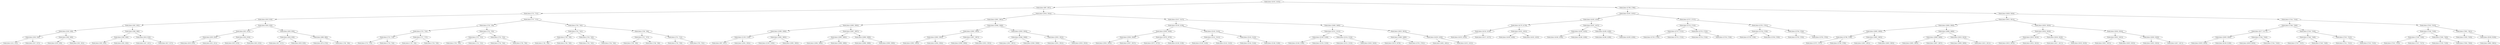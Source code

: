 digraph G{
371589597 [label="Node{data=[4102, 4102]}"]
371589597 -> 1510545154
1510545154 [label="Node{data=[897, 897]}"]
1510545154 -> 210382506
210382506 [label="Node{data=[721, 721]}"]
210382506 -> 1917679103
1917679103 [label="Node{data=[618, 618]}"]
1917679103 -> 1422109314
1422109314 [label="Node{data=[562, 562]}"]
1422109314 -> 1180702239
1180702239 [label="Node{data=[558, 558]}"]
1180702239 -> 465739527
465739527 [label="Node{data=[556, 556]}"]
465739527 -> 45740813
45740813 [label="Node{data=[555, 555]}"]
465739527 -> 1265094242
1265094242 [label="Node{data=[557, 557]}"]
1180702239 -> 233957887
233957887 [label="Node{data=[560, 560]}"]
233957887 -> 46425569
46425569 [label="Node{data=[559, 559]}"]
233957887 -> 1336463151
1336463151 [label="Node{data=[561, 561]}"]
1422109314 -> 977869926
977869926 [label="Node{data=[566, 566]}"]
977869926 -> 955626689
955626689 [label="Node{data=[564, 564]}"]
955626689 -> 431961427
431961427 [label="Node{data=[563, 563]}"]
955626689 -> 283590908
283590908 [label="Node{data=[565, 565]}"]
977869926 -> 1648346282
1648346282 [label="Node{data=[616, 616]}"]
1648346282 -> 2012817296
2012817296 [label="Node{data=[567, 567]}"]
1648346282 -> 395084177
395084177 [label="Node{data=[617, 617]}"]
1917679103 -> 1028051772
1028051772 [label="Node{data=[626, 626]}"]
1028051772 -> 566250154
566250154 [label="Node{data=[622, 622]}"]
566250154 -> 523971749
523971749 [label="Node{data=[620, 620]}"]
523971749 -> 1816700634
1816700634 [label="Node{data=[619, 619]}"]
523971749 -> 1729910620
1729910620 [label="Node{data=[621, 621]}"]
566250154 -> 1152046095
1152046095 [label="Node{data=[624, 624]}"]
1152046095 -> 36865595
36865595 [label="Node{data=[623, 623]}"]
1152046095 -> 736468689
736468689 [label="Node{data=[625, 625]}"]
1028051772 -> 784763462
784763462 [label="Node{data=[630, 630]}"]
784763462 -> 1021196605
1021196605 [label="Node{data=[628, 628]}"]
1021196605 -> 717976515
717976515 [label="Node{data=[627, 627]}"]
1021196605 -> 769614685
769614685 [label="Node{data=[629, 629]}"]
784763462 -> 936466458
936466458 [label="Node{data=[688, 688]}"]
936466458 -> 2055968780
2055968780 [label="Node{data=[674, 674]}"]
936466458 -> 187673077
187673077 [label="Node{data=[708, 708]}"]
210382506 -> 1572664902
1572664902 [label="Node{data=[737, 737]}"]
1572664902 -> 1611691107
1611691107 [label="Node{data=[729, 729]}"]
1611691107 -> 1182649237
1182649237 [label="Node{data=[725, 725]}"]
1182649237 -> 820748974
820748974 [label="Node{data=[723, 723]}"]
820748974 -> 182418483
182418483 [label="Node{data=[722, 722]}"]
820748974 -> 1771024999
1771024999 [label="Node{data=[724, 724]}"]
1182649237 -> 1090977184
1090977184 [label="Node{data=[727, 727]}"]
1090977184 -> 739625468
739625468 [label="Node{data=[726, 726]}"]
1090977184 -> 1566185129
1566185129 [label="Node{data=[728, 728]}"]
1611691107 -> 1230146543
1230146543 [label="Node{data=[733, 733]}"]
1230146543 -> 1062179992
1062179992 [label="Node{data=[731, 731]}"]
1062179992 -> 1033367716
1033367716 [label="Node{data=[730, 730]}"]
1062179992 -> 821380833
821380833 [label="Node{data=[732, 732]}"]
1230146543 -> 1831186147
1831186147 [label="Node{data=[735, 735]}"]
1831186147 -> 772611211
772611211 [label="Node{data=[734, 734]}"]
1831186147 -> 748538686
748538686 [label="Node{data=[736, 736]}"]
1572664902 -> 910508546
910508546 [label="Node{data=[745, 745]}"]
910508546 -> 1985454239
1985454239 [label="Node{data=[741, 741]}"]
1985454239 -> 813171610
813171610 [label="Node{data=[739, 739]}"]
813171610 -> 1920920208
1920920208 [label="Node{data=[738, 738]}"]
813171610 -> 1849156495
1849156495 [label="Node{data=[740, 740]}"]
1985454239 -> 632284558
632284558 [label="Node{data=[743, 743]}"]
632284558 -> 1438336626
1438336626 [label="Node{data=[742, 742]}"]
632284558 -> 1343495231
1343495231 [label="Node{data=[744, 744]}"]
910508546 -> 32417321
32417321 [label="Node{data=[749, 749]}"]
32417321 -> 1538760719
1538760719 [label="Node{data=[747, 747]}"]
1538760719 -> 1412494813
1412494813 [label="Node{data=[746, 746]}"]
1538760719 -> 607514240
607514240 [label="Node{data=[748, 748]}"]
32417321 -> 1344195521
1344195521 [label="Node{data=[751, 751]}"]
1344195521 -> 911191573
911191573 [label="Node{data=[750, 750]}"]
1344195521 -> 1694645020
1694645020 [label="Node{data=[761, 761]}"]
1510545154 -> 1850251474
1850251474 [label="Node{data=[2954, 2954]}"]
1850251474 -> 1219368473
1219368473 [label="Node{data=[2901, 2901]}"]
1219368473 -> 56243743
56243743 [label="Node{data=[2893, 2893]}"]
56243743 -> 2012493747
2012493747 [label="Node{data=[2099, 2099]}"]
2012493747 -> 1565573015
1565573015 [label="Node{data=[1159, 1159]}"]
1565573015 -> 1710650618
1710650618 [label="Node{data=[907, 907]}"]
1565573015 -> 936266901
936266901 [label="Node{data=[2005, 2005]}"]
2012493747 -> 1632742512
1632742512 [label="Node{data=[2865, 2865]}"]
1632742512 -> 958733258
958733258 [label="Node{data=[2165, 2165]}"]
1632742512 -> 1864559024
1864559024 [label="Node{data=[2892, 2892]}"]
56243743 -> 718121509
718121509 [label="Node{data=[2897, 2897]}"]
718121509 -> 1184084256
1184084256 [label="Node{data=[2895, 2895]}"]
1184084256 -> 1467550067
1467550067 [label="Node{data=[2894, 2894]}"]
1184084256 -> 795739461
795739461 [label="Node{data=[2896, 2896]}"]
718121509 -> 1756700175
1756700175 [label="Node{data=[2899, 2899]}"]
1756700175 -> 863287432
863287432 [label="Node{data=[2898, 2898]}"]
1756700175 -> 752422148
752422148 [label="Node{data=[2900, 2900]}"]
1219368473 -> 1942118903
1942118903 [label="Node{data=[2946, 2946]}"]
1942118903 -> 860310758
860310758 [label="Node{data=[2905, 2905]}"]
860310758 -> 635507454
635507454 [label="Node{data=[2903, 2903]}"]
635507454 -> 1102355051
1102355051 [label="Node{data=[2902, 2902]}"]
635507454 -> 555320947
555320947 [label="Node{data=[2904, 2904]}"]
860310758 -> 682680010
682680010 [label="Node{data=[2907, 2907]}"]
682680010 -> 90922944
90922944 [label="Node{data=[2906, 2906]}"]
682680010 -> 1625946820
1625946820 [label="Node{data=[2922, 2922]}"]
1942118903 -> 221172404
221172404 [label="Node{data=[2950, 2950]}"]
221172404 -> 591797077
591797077 [label="Node{data=[2948, 2948]}"]
591797077 -> 2089604514
2089604514 [label="Node{data=[2947, 2947]}"]
591797077 -> 1394360109
1394360109 [label="Node{data=[2949, 2949]}"]
221172404 -> 685567112
685567112 [label="Node{data=[2952, 2952]}"]
685567112 -> 995350133
995350133 [label="Node{data=[2951, 2951]}"]
685567112 -> 560473464
560473464 [label="Node{data=[2953, 2953]}"]
1850251474 -> 331318063
331318063 [label="Node{data=[3147, 3147]}"]
331318063 -> 1548256636
1548256636 [label="Node{data=[3139, 3139]}"]
1548256636 -> 2039283966
2039283966 [label="Node{data=[2958, 2958]}"]
2039283966 -> 422492498
422492498 [label="Node{data=[2956, 2956]}"]
422492498 -> 1994909603
1994909603 [label="Node{data=[2955, 2955]}"]
422492498 -> 1847390054
1847390054 [label="Node{data=[2957, 2957]}"]
2039283966 -> 2131200171
2131200171 [label="Node{data=[2978, 2978]}"]
2131200171 -> 328157744
328157744 [label="Node{data=[2972, 2972]}"]
2131200171 -> 1511812381
1511812381 [label="Node{data=[3138, 3138]}"]
1548256636 -> 1400037095
1400037095 [label="Node{data=[3143, 3143]}"]
1400037095 -> 275990258
275990258 [label="Node{data=[3141, 3141]}"]
275990258 -> 2042908678
2042908678 [label="Node{data=[3140, 3140]}"]
275990258 -> 1074376358
1074376358 [label="Node{data=[3142, 3142]}"]
1400037095 -> 88724902
88724902 [label="Node{data=[3145, 3145]}"]
88724902 -> 260523819
260523819 [label="Node{data=[3144, 3144]}"]
88724902 -> 1419276989
1419276989 [label="Node{data=[3146, 3146]}"]
331318063 -> 1500088854
1500088854 [label="Node{data=[3460, 3460]}"]
1500088854 -> 314998904
314998904 [label="Node{data=[3151, 3151]}"]
314998904 -> 667755284
667755284 [label="Node{data=[3149, 3149]}"]
667755284 -> 819437770
819437770 [label="Node{data=[3148, 3148]}"]
667755284 -> 637253116
637253116 [label="Node{data=[3150, 3150]}"]
314998904 -> 51913851
51913851 [label="Node{data=[3154, 3154]}"]
51913851 -> 1292067471
1292067471 [label="Node{data=[3152, 3152]}"]
51913851 -> 1088375317
1088375317 [label="Node{data=[3450, 3450]}"]
1500088854 -> 955466663
955466663 [label="Node{data=[3823, 3823]}"]
955466663 -> 2055897918
2055897918 [label="Node{data=[3489, 3489]}"]
2055897918 -> 751534586
751534586 [label="Node{data=[3479, 3479]}"]
2055897918 -> 385804692
385804692 [label="Node{data=[3761, 3761]}"]
955466663 -> 884108951
884108951 [label="Node{data=[4100, 4100]}"]
884108951 -> 437225548
437225548 [label="Node{data=[4081, 4081]}"]
884108951 -> 1790647974
1790647974 [label="Node{data=[4101, 4101]}"]
371589597 -> 191424556
191424556 [label="Node{data=[5796, 5796]}"]
191424556 -> 738851072
738851072 [label="Node{data=[4191, 4191]}"]
738851072 -> 1243760933
1243760933 [label="Node{data=[4183, 4183]}"]
1243760933 -> 2027827433
2027827433 [label="Node{data=[4179, 4179]}"]
2027827433 -> 884710998
884710998 [label="Node{data=[4134, 4134]}"]
884710998 -> 1469685816
1469685816 [label="Node{data=[4103, 4103]}"]
884710998 -> 254455951
254455951 [label="Node{data=[4137, 4137]}"]
2027827433 -> 117084411
117084411 [label="Node{data=[4181, 4181]}"]
117084411 -> 1851516764
1851516764 [label="Node{data=[4180, 4180]}"]
117084411 -> 1960383183
1960383183 [label="Node{data=[4182, 4182]}"]
1243760933 -> 774732307
774732307 [label="Node{data=[4187, 4187]}"]
774732307 -> 2080524901
2080524901 [label="Node{data=[4185, 4185]}"]
2080524901 -> 1305617342
1305617342 [label="Node{data=[4184, 4184]}"]
2080524901 -> 1897996193
1897996193 [label="Node{data=[4186, 4186]}"]
774732307 -> 882445940
882445940 [label="Node{data=[4189, 4189]}"]
882445940 -> 1520843744
1520843744 [label="Node{data=[4188, 4188]}"]
882445940 -> 104148185
104148185 [label="Node{data=[4190, 4190]}"]
738851072 -> 2140202921
2140202921 [label="Node{data=[5757, 5757]}"]
2140202921 -> 59157633
59157633 [label="Node{data=[5753, 5753]}"]
59157633 -> 1754594858
1754594858 [label="Node{data=[5751, 5751]}"]
1754594858 -> 1198019589
1198019589 [label="Node{data=[5750, 5750]}"]
1754594858 -> 1060986606
1060986606 [label="Node{data=[5752, 5752]}"]
59157633 -> 157880108
157880108 [label="Node{data=[5755, 5755]}"]
157880108 -> 1178846597
1178846597 [label="Node{data=[5754, 5754]}"]
157880108 -> 1133410612
1133410612 [label="Node{data=[5756, 5756]}"]
2140202921 -> 370251141
370251141 [label="Node{data=[5761, 5761]}"]
370251141 -> 1463871492
1463871492 [label="Node{data=[5759, 5759]}"]
1463871492 -> 259481732
259481732 [label="Node{data=[5758, 5758]}"]
1463871492 -> 1057030023
1057030023 [label="Node{data=[5760, 5760]}"]
370251141 -> 623376479
623376479 [label="Node{data=[5794, 5794]}"]
623376479 -> 1970742327
1970742327 [label="Node{data=[5793, 5793]}"]
623376479 -> 1102055773
1102055773 [label="Node{data=[5795, 5795]}"]
191424556 -> 2037660203
2037660203 [label="Node{data=[5828, 5828]}"]
2037660203 -> 1661718618
1661718618 [label="Node{data=[5812, 5812]}"]
1661718618 -> 789644944
789644944 [label="Node{data=[5804, 5804]}"]
789644944 -> 1848248526
1848248526 [label="Node{data=[5800, 5800]}"]
1848248526 -> 911721026
911721026 [label="Node{data=[5798, 5798]}"]
911721026 -> 191061458
191061458 [label="Node{data=[5797, 5797]}"]
911721026 -> 744619944
744619944 [label="Node{data=[5799, 5799]}"]
1848248526 -> 305393298
305393298 [label="Node{data=[5802, 5802]}"]
305393298 -> 444496708
444496708 [label="Node{data=[5801, 5801]}"]
305393298 -> 199374868
199374868 [label="Node{data=[5803, 5803]}"]
789644944 -> 677190271
677190271 [label="Node{data=[5808, 5808]}"]
677190271 -> 630662808
630662808 [label="Node{data=[5806, 5806]}"]
630662808 -> 1289407797
1289407797 [label="Node{data=[5805, 5805]}"]
630662808 -> 1457684002
1457684002 [label="Node{data=[5807, 5807]}"]
677190271 -> 380377187
380377187 [label="Node{data=[5810, 5810]}"]
380377187 -> 169037768
169037768 [label="Node{data=[5809, 5809]}"]
380377187 -> 272271578
272271578 [label="Node{data=[5811, 5811]}"]
1661718618 -> 1433204625
1433204625 [label="Node{data=[5820, 5820]}"]
1433204625 -> 603296351
603296351 [label="Node{data=[5816, 5816]}"]
603296351 -> 864609510
864609510 [label="Node{data=[5814, 5814]}"]
864609510 -> 1999689237
1999689237 [label="Node{data=[5813, 5813]}"]
864609510 -> 1171420957
1171420957 [label="Node{data=[5815, 5815]}"]
603296351 -> 1253733010
1253733010 [label="Node{data=[5818, 5818]}"]
1253733010 -> 1054933239
1054933239 [label="Node{data=[5817, 5817]}"]
1253733010 -> 1334896960
1334896960 [label="Node{data=[5819, 5819]}"]
1433204625 -> 422319408
422319408 [label="Node{data=[5824, 5824]}"]
422319408 -> 10209893
10209893 [label="Node{data=[5822, 5822]}"]
10209893 -> 919311417
919311417 [label="Node{data=[5821, 5821]}"]
10209893 -> 2128195913
2128195913 [label="Node{data=[5823, 5823]}"]
422319408 -> 128298551
128298551 [label="Node{data=[5826, 5826]}"]
128298551 -> 1504941124
1504941124 [label="Node{data=[5825, 5825]}"]
128298551 -> 859023639
859023639 [label="Node{data=[5827, 5827]}"]
2037660203 -> 13833665
13833665 [label="Node{data=[7554, 7554]}"]
13833665 -> 716036090
716036090 [label="Node{data=[7546, 7546]}"]
716036090 -> 1870227295
1870227295 [label="Node{data=[6177, 6177]}"]
1870227295 -> 1093402806
1093402806 [label="Node{data=[5830, 5830]}"]
1093402806 -> 1506371663
1506371663 [label="Node{data=[5829, 5829]}"]
1093402806 -> 488597131
488597131 [label="Node{data=[6149, 6149]}"]
1870227295 -> 972601832
972601832 [label="Node{data=[7544, 7544]}"]
972601832 -> 418396113
418396113 [label="Node{data=[6639, 6639]}"]
972601832 -> 183091088
183091088 [label="Node{data=[7545, 7545]}"]
716036090 -> 1814342520
1814342520 [label="Node{data=[7550, 7550]}"]
1814342520 -> 275740909
275740909 [label="Node{data=[7548, 7548]}"]
275740909 -> 154704782
154704782 [label="Node{data=[7547, 7547]}"]
275740909 -> 1315610630
1315610630 [label="Node{data=[7549, 7549]}"]
1814342520 -> 131902936
131902936 [label="Node{data=[7552, 7552]}"]
131902936 -> 1822365150
1822365150 [label="Node{data=[7551, 7551]}"]
131902936 -> 557188904
557188904 [label="Node{data=[7553, 7553]}"]
13833665 -> 986179992
986179992 [label="Node{data=[7610, 7610]}"]
986179992 -> 1486303605
1486303605 [label="Node{data=[7558, 7558]}"]
1486303605 -> 1286798940
1286798940 [label="Node{data=[7556, 7556]}"]
1286798940 -> 1571598245
1571598245 [label="Node{data=[7555, 7555]}"]
1286798940 -> 1478629025
1478629025 [label="Node{data=[7557, 7557]}"]
1486303605 -> 962562121
962562121 [label="Node{data=[7560, 7560]}"]
962562121 -> 1648673056
1648673056 [label="Node{data=[7559, 7559]}"]
962562121 -> 1512934218
1512934218 [label="Node{data=[7604, 7604]}"]
986179992 -> 309463472
309463472 [label="Node{data=[7661, 7661]}"]
309463472 -> 1462421111
1462421111 [label="Node{data=[7629, 7629]}"]
309463472 -> 329470067
329470067 [label="Node{data=[9536, 9536]}"]
329470067 -> 635633302
635633302 [label="Node{data=[9882, 9882]}"]
}